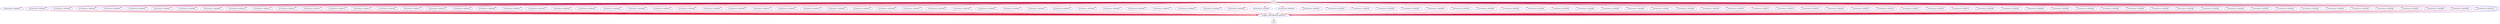 digraph G {

sG1IterDecon_00000001 [size="1.398469937050024",color="#2000DF"];
sG1IterDecon_00000002 [size="0.6344581842112658",color="#0E00F1"];
sG1IterDecon_00000003 [size="0.445326641533295",color="#0A00F5"];
sG1IterDecon_00000004 [size="1.7083778602890038",color="#2700D8"];
sG1IterDecon_00000005 [size="0.445326641533295",color="#0A00F5"];
sG1IterDecon_00000006 [size="0.863733481135479",color="#1300EC"];
sG1IterDecon_00000007 [size="1.617802828765728",color="#2500DA"];
sG1IterDecon_00000008 [size="0.7006191953986461",color="#1000EF"];
sG1IterDecon_00000009 [size="1.5621366393160874",color="#2300DC"];
sG1IterDecon_00000010 [size="1.4009366378567607",color="#2000DF"];
sG1IterDecon_00000011 [size="0.445326641533295",color="#0A00F5"];
sG1IterDecon_00000012 [size="0.445326641533295",color="#0A00F5"];
sG1IterDecon_00000013 [size="0.445326641533295",color="#0A00F5"];
sG1IterDecon_00000014 [size="1.6521141867145366",color="#2500DA"];
sG1IterDecon_00000015 [size="0.445326641533295",color="#0A00F5"];
sG1IterDecon_00000016 [size="0.6652619770704096",color="#0F00F0"];
sG1IterDecon_00000017 [size="0.445326641533295",color="#0A00F5"];
sG1IterDecon_00000018 [size="0.445326641533295",color="#0A00F5"];
sG1IterDecon_00000019 [size="1.1954364733036495",color="#1B00E4"];
sG1IterDecon_00000020 [size="0.9925107577855641",color="#1600E9"];
sG1IterDecon_00000021 [size="0.445326641533295",color="#0A00F5"];
sG1IterDecon_00000022 [size="0.445326641533295",color="#0A00F5"];
sG1IterDecon_00000023 [size="1.2401118509418092",color="#1C00E3"];
sG1IterDecon_00000024 [size="1.6724127115954888",color="#2600D9"];
sG1IterDecon_00000025 [size="1.188452992667899",color="#1B00E4"];
sG1IterDecon_00000026 [size="0.445326641533295",color="#0A00F5"];
sG1IterDecon_00000027 [size="1.5824777308513172",color="#2400DB"];
sG1IterDecon_00000028 [size="1.743094297246774",color="#2700D8"];
sG1IterDecon_00000029 [size="0.445326641533295",color="#0A00F5"];
sG1IterDecon_00000030 [size="1.1102114245114616",color="#1900E6"];
sG1IterDecon_00000031 [size="0.7352483565785809",color="#1000EF"];
sG1IterDecon_00000032 [size="1.6646833866600788",color="#2600D9"];
sG1IterDecon_00000033 [size="0.445326641533295",color="#0A00F5"];
sG1IterDecon_00000034 [size="0.445326641533295",color="#0A00F5"];
sG1IterDecon_00000035 [size="1.537297234656418",color="#2300DC"];
sG1IterDecon_00000036 [size="1.6595605218373108",color="#2500DA"];
sG1IterDecon_00000037 [size="0.445326641533295",color="#0A00F5"];
sG1IterDecon_00000038 [size="1.735365469031891",color="#2700D8"];
sG1IterDecon_00000039 [size="1.791759469228055",color="#2900D6"];
sG1IterDecon_00000040 [size="1.4745341499692988",color="#2100DE"];
sG1IterDecon_00000041 [size="1.112515193837101",color="#1900E6"];
sG1IterDecon_00000042 [size="1.3922764327974382",color="#1F00E0"];
sG1IterDecon_00000043 [size="0.445326641533295",color="#0A00F5"];
sG1IterDecon_00000044 [size="1.0511712140679732",color="#1800E7"];
sG1IterDecon_00000045 [size="0.445326641533295",color="#0A00F5"];
sG1IterDecon_00000046 [size="0.445326641533295",color="#0A00F5"];
sG1IterDecon_00000047 [size="1.0159550549871004",color="#1700E8"];
sG1IterDecon_00000048 [size="0.8402732454502392",color="#1300EC"];
sG1IterDecon_00000049 [size="0.4712528486461674",color="#0A00F5"];
sG1IterDecon_00000050 [size="1.2680737297324596",color="#1D00E2"];
sG1IterDecon_00000051 [size="0.4643627493556498",color="#0A00F5"];
sG1IterDecon_00000052 [size="1.6996441803202493",color="#2600D9"];
sG1IterDecon_00000053 [size="0.445326641533295",color="#0A00F5"];
sG1IterDecon_00000054 [size="0.445326641533295",color="#0A00F5"];
sG1IterDecon_00000055 [size="1.2814892467537642",color="#1D00E2"];
sG1IterDecon_00000056 [size="0.445326641533295",color="#0A00F5"];
sG1IterDecon_00000057 [size="0.6886370250820593",color="#0F00F0"];
sG1IterDecon_00000058 [size="1.5047438413194347",color="#2200DD"];
sG1IterDecon_00000059 [size="0.445326641533295",color="#0A00F5"];
sG1IterDecon_00000060 [size="1.686584121610754",color="#2600D9"];
sG1IterDecon_00000061 [size="1.0892351268555127",color="#1800E7"];
sG1IterDecon_00000062 [size="0.445326641533295",color="#0A00F5"];
sG1IterDecon_00000063 [size="1.7512846366623367",color="#2800D7"];
sG1IterDecon_00000064 [size="1.3118401751949431",color="#1E00E1"];
sG1IterDecon_00000065 [size="1.706564623164823",color="#2700D8"];
sG1IterDecon_00000066 [size="1.0515206811342592",color="#1800E7"];
sG1IterDecon_00000067 [size="1.5479879501178777",color="#2300DC"];
sG1IterDecon_00000068 [size="1.546924007044858",color="#2300DC"];
sG1IterDecon_00000069 [size="0.458689869345462",color="#0A00F5"];
sG1IterDecon_00000070 [size="1.1508884332334808",color="#1A00E5"];
sG1IterDecon_00000071 [size="0.445326641533295",color="#0A00F5"];
sG1IterDecon_00000072 [size="1.0647107369924282",color="#1800E7"];
sG1IterDecon_00000073 [size="1.0570956084651761",color="#1800E7"];
sG1IterDecon_00000074 [size="1.1483543805629237",color="#1A00E5"];
sG1IterDecon_00000075 [size="0.445326641533295",color="#0A00F5"];
sG1IterDecon_00000076 [size="1.5971628815584877",color="#2400DB"];
sG1IterDecon_00000077 [size="0.445326641533295",color="#0A00F5"];
sG1IterDecon_00000078 [size="1.08417524087034",color="#1800E7"];
sG1IterDecon_00000079 [size="0.7217346374118577",color="#1000EF"];
sG1IterDecon_00000080 [size="0.445326641533295",color="#0A00F5"];
sG1IterDecon_00000081 [size="1.6118350370338217",color="#2400DB"];
sG1IterDecon_00000082 [size="0.445326641533295",color="#0A00F5"];
sG1IterDecon_00000083 [size="0.445326641533295",color="#0A00F5"];
sG1IterDecon_00000084 [size="1.2258321386788296",color="#1C00E3"];
sG1IterDecon_00000085 [size="1.4845547302874103",color="#2100DE"];
sG1IterDecon_00000086 [size="1.4327007339340463",color="#2000DF"];
sG1IterDecon_00000087 [size="1.6488509147909354",color="#2500DA"];
sG1IterDecon_00000088 [size="0.445326641533295",color="#0A00F5"];
sG1IterDecon_00000089 [size="0.445326641533295",color="#0A00F5"];
sG1IterDecon_00000090 [size="1.854421230352766",color="#2A00D5"];
sG1IterDecon_00000091 [size="0.8064758658669485",color="#1200ED"];
sG1IterDecon_00000092 [size="0.445326641533295",color="#0A00F5"];
sG1IterDecon_00000093 [size="1.0966102859974365",color="#1900E6"];
sG1IterDecon_00000094 [size="1.807796846925679",color="#2900D6"];
sG1IterDecon_00000095 [size="1.6438393391514328",color="#2500DA"];
sG1IterDecon_00000096 [size="1.6910178994265233",color="#2600D9"];
sG1IterDecon_00000097 [size="1.8313006438485877",color="#2900D6"];
sG1IterDecon_00000098 [size="0.445326641533295",color="#0A00F5"];
sG1IterDecon_00000099 [size="0.8193392057977047",color="#1200ED"];
sG1IterDecon_00000100 [size="0.445326641533295",color="#0A00F5"];
wrapper_siftSTFByMisfit_00000101 [size="0.126632650933366",color="#0200FD"];
sG1IterDecon_00000001 -> wrapper_siftSTFByMisfit_00000101 [size="9.347751727799142",color="#D60029"];
root -> sG1IterDecon_00000001 [size="7.379008127628304",color="#A80057"];
sG1IterDecon_00000002 -> wrapper_siftSTFByMisfit_00000101 [size="9.234447447319416",color="#D3002C"];
root -> sG1IterDecon_00000002 [size="7.379008127628304",color="#A80057"];
sG1IterDecon_00000003 -> wrapper_siftSTFByMisfit_00000101 [size="9.673004633835156",color="#DD0022"];
root -> sG1IterDecon_00000003 [size="7.379008127628304",color="#A80057"];
sG1IterDecon_00000004 -> wrapper_siftSTFByMisfit_00000101 [size="8.938006576471201",color="#CC0033"];
root -> sG1IterDecon_00000004 [size="7.379008127628304",color="#A80057"];
sG1IterDecon_00000005 -> wrapper_siftSTFByMisfit_00000101 [size="7.558516743045645",color="#AD0052"];
root -> sG1IterDecon_00000005 [size="7.79934339821592",color="#B2004D"];
sG1IterDecon_00000006 -> wrapper_siftSTFByMisfit_00000101 [size="9.306922469822426",color="#D5002A"];
root -> sG1IterDecon_00000006 [size="8.148156439921625",color="#BA0045"];
sG1IterDecon_00000007 -> wrapper_siftSTFByMisfit_00000101 [size="9.318925682389624",color="#D5002A"];
root -> sG1IterDecon_00000007 [size="9.209640126861789",color="#D2002D"];
sG1IterDecon_00000008 -> wrapper_siftSTFByMisfit_00000101 [size="9.673508190212637",color="#DD0022"];
root -> sG1IterDecon_00000008 [size="9.38412559774785",color="#D60029"];
sG1IterDecon_00000009 -> wrapper_siftSTFByMisfit_00000101 [size="8.662677858158219",color="#C60039"];
root -> sG1IterDecon_00000009 [size="7.855932199718614",color="#B3004C"];
sG1IterDecon_00000010 -> wrapper_siftSTFByMisfit_00000101 [size="9.33326571881348",color="#D5002A"];
root -> sG1IterDecon_00000010 [size="8.119100837637486",color="#B90046"];
sG1IterDecon_00000011 -> wrapper_siftSTFByMisfit_00000101 [size="9.694431800539537",color="#DD0022"];
root -> sG1IterDecon_00000011 [size="8.464846711044029",color="#C1003E"];
sG1IterDecon_00000012 -> wrapper_siftSTFByMisfit_00000101 [size="9.718241724224926",color="#DE0021"];
root -> sG1IterDecon_00000012 [size="9.491526390684262",color="#D90026"];
sG1IterDecon_00000013 -> wrapper_siftSTFByMisfit_00000101 [size="9.626415659196363",color="#DC0023"];
root -> sG1IterDecon_00000013 [size="8.509564164251746",color="#C2003D"];
sG1IterDecon_00000014 -> wrapper_siftSTFByMisfit_00000101 [size="8.815666824946216",color="#C90036"];
root -> sG1IterDecon_00000014 [size="8.977146484808472",color="#CD0032"];
sG1IterDecon_00000015 -> wrapper_siftSTFByMisfit_00000101 [size="9.551160286590816",color="#DA0025"];
root -> sG1IterDecon_00000015 [size="9.500319803476646",color="#D90026"];
sG1IterDecon_00000016 -> wrapper_siftSTFByMisfit_00000101 [size="9.191565216649849",color="#D2002D"];
root -> sG1IterDecon_00000016 [size="7.379008127628304",color="#A80057"];
sG1IterDecon_00000017 -> wrapper_siftSTFByMisfit_00000101 [size="9.109193189971226",color="#D0002F"];
root -> sG1IterDecon_00000017 [size="9.598862759354034",color="#DB0024"];
sG1IterDecon_00000018 -> wrapper_siftSTFByMisfit_00000101 [size="9.468928284223587",color="#D80027"];
root -> sG1IterDecon_00000018 [size="7.379008127628304",color="#A80057"];
sG1IterDecon_00000019 -> wrapper_siftSTFByMisfit_00000101 [size="9.730264478727433",color="#DE0021"];
root -> sG1IterDecon_00000019 [size="8.711278615130434",color="#C70038"];
sG1IterDecon_00000020 -> wrapper_siftSTFByMisfit_00000101 [size="9.80598497117489",color="#E0001F"];
root -> sG1IterDecon_00000020 [size="7.379008127628304",color="#A80057"];
sG1IterDecon_00000021 -> wrapper_siftSTFByMisfit_00000101 [size="9.244645175668174",color="#D3002C"];
root -> sG1IterDecon_00000021 [size="8.033334015880062",color="#B70048"];
sG1IterDecon_00000022 -> wrapper_siftSTFByMisfit_00000101 [size="9.69424690639091",color="#DD0022"];
root -> sG1IterDecon_00000022 [size="7.778211474512493",color="#B2004D"];
sG1IterDecon_00000023 -> wrapper_siftSTFByMisfit_00000101 [size="8.941414628006845",color="#CC0033"];
root -> sG1IterDecon_00000023 [size="8.586346050104554",color="#C4003B"];
sG1IterDecon_00000024 -> wrapper_siftSTFByMisfit_00000101 [size="8.888894669371593",color="#CB0034"];
root -> sG1IterDecon_00000024 [size="9.579901925737992",color="#DB0024"];
sG1IterDecon_00000025 -> wrapper_siftSTFByMisfit_00000101 [size="8.580167990577626",color="#C4003B"];
root -> sG1IterDecon_00000025 [size="8.988570876215118",color="#CD0032"];
sG1IterDecon_00000026 -> wrapper_siftSTFByMisfit_00000101 [size="9.713355573650196",color="#DE0021"];
root -> sG1IterDecon_00000026 [size="9.321971188147367",color="#D5002A"];
sG1IterDecon_00000027 -> wrapper_siftSTFByMisfit_00000101 [size="9.412382853382338",color="#D70028"];
root -> sG1IterDecon_00000027 [size="9.624368710744834",color="#DC0023"];
sG1IterDecon_00000028 -> wrapper_siftSTFByMisfit_00000101 [size="9.758288355043923",color="#DF0020"];
root -> sG1IterDecon_00000028 [size="9.170663554823284",color="#D1002E"];
sG1IterDecon_00000029 -> wrapper_siftSTFByMisfit_00000101 [size="9.442721128642875",color="#D80027"];
root -> sG1IterDecon_00000029 [size="9.541153770388567",color="#DA0025"];
sG1IterDecon_00000030 -> wrapper_siftSTFByMisfit_00000101 [size="9.634758073001034",color="#DC0023"];
root -> sG1IterDecon_00000030 [size="8.799963219506997",color="#C90036"];
sG1IterDecon_00000031 -> wrapper_siftSTFByMisfit_00000101 [size="9.723283751713176",color="#DE0021"];
root -> sG1IterDecon_00000031 [size="7.379008127628304",color="#A80057"];
sG1IterDecon_00000032 -> wrapper_siftSTFByMisfit_00000101 [size="9.735364715141987",color="#DE0021"];
root -> sG1IterDecon_00000032 [size="8.236950048061455",color="#BC0043"];
sG1IterDecon_00000033 -> wrapper_siftSTFByMisfit_00000101 [size="8.152774052744075",color="#BA0045"];
root -> sG1IterDecon_00000033 [size="8.793308627496552",color="#C90036"];
sG1IterDecon_00000034 -> wrapper_siftSTFByMisfit_00000101 [size="7.554858521040676",color="#AC0053"];
root -> sG1IterDecon_00000034 [size="7.970049304976135",color="#B60049"];
sG1IterDecon_00000035 -> wrapper_siftSTFByMisfit_00000101 [size="9.683837890476173",color="#DD0022"];
root -> sG1IterDecon_00000035 [size="7.66105638236183",color="#AF0050"];
sG1IterDecon_00000036 -> wrapper_siftSTFByMisfit_00000101 [size="9.157466882369114",color="#D1002E"];
root -> sG1IterDecon_00000036 [size="7.379008127628304",color="#A80057"];
sG1IterDecon_00000037 -> wrapper_siftSTFByMisfit_00000101 [size="9.593559871137028",color="#DB0024"];
root -> sG1IterDecon_00000037 [size="8.721928343047091",color="#C70038"];
sG1IterDecon_00000038 -> wrapper_siftSTFByMisfit_00000101 [size="9.074864232413733",color="#CF0030"];
root -> sG1IterDecon_00000038 [size="9.022201929860664",color="#CE0031"];
sG1IterDecon_00000039 -> wrapper_siftSTFByMisfit_00000101 [size="9.130539301772627",color="#D1002E"];
root -> sG1IterDecon_00000039 [size="9.293117798433752",color="#D4002B"];
sG1IterDecon_00000040 -> wrapper_siftSTFByMisfit_00000101 [size="9.515174503245529",color="#D90026"];
root -> sG1IterDecon_00000040 [size="9.367856809851165",color="#D60029"];
sG1IterDecon_00000041 -> wrapper_siftSTFByMisfit_00000101 [size="7.846198815497425",color="#B3004C"];
root -> sG1IterDecon_00000041 [size="7.379008127628304",color="#A80057"];
sG1IterDecon_00000042 -> wrapper_siftSTFByMisfit_00000101 [size="9.62258246436337",color="#DC0023"];
root -> sG1IterDecon_00000042 [size="9.384797753713336",color="#D60029"];
sG1IterDecon_00000043 -> wrapper_siftSTFByMisfit_00000101 [size="9.792779430551706",color="#E0001F"];
root -> sG1IterDecon_00000043 [size="9.50159106930499",color="#D90026"];
sG1IterDecon_00000044 -> wrapper_siftSTFByMisfit_00000101 [size="9.389323027504624",color="#D60029"];
root -> sG1IterDecon_00000044 [size="7.379008127628304",color="#A80057"];
sG1IterDecon_00000045 -> wrapper_siftSTFByMisfit_00000101 [size="9.792779430551706",color="#E0001F"];
root -> sG1IterDecon_00000045 [size="9.297251743965479",color="#D4002B"];
sG1IterDecon_00000046 -> wrapper_siftSTFByMisfit_00000101 [size="9.677527538712344",color="#DD0022"];
root -> sG1IterDecon_00000046 [size="9.212338374638856",color="#D2002D"];
sG1IterDecon_00000047 -> wrapper_siftSTFByMisfit_00000101 [size="9.704548689918736",color="#DE0021"];
root -> sG1IterDecon_00000047 [size="9.320449594656212",color="#D5002A"];
sG1IterDecon_00000048 -> wrapper_siftSTFByMisfit_00000101 [size="8.304247465078474",color="#BE0041"];
root -> sG1IterDecon_00000048 [size="9.136478523377727",color="#D1002E"];
sG1IterDecon_00000049 -> wrapper_siftSTFByMisfit_00000101 [size="9.79540110267107",color="#E0001F"];
root -> sG1IterDecon_00000049 [size="8.910450756416656",color="#CC0033"];
sG1IterDecon_00000050 -> wrapper_siftSTFByMisfit_00000101 [size="9.796347676978224",color="#E0001F"];
root -> sG1IterDecon_00000050 [size="8.499436469826978",color="#C2003D"];
sG1IterDecon_00000051 -> wrapper_siftSTFByMisfit_00000101 [size="9.779510372716418",color="#DF0020"];
root -> sG1IterDecon_00000051 [size="8.380456667842767",color="#BF0040"];
sG1IterDecon_00000052 -> wrapper_siftSTFByMisfit_00000101 [size="8.768885326134862",color="#C80037"];
root -> sG1IterDecon_00000052 [size="9.227983807148778",color="#D3002C"];
sG1IterDecon_00000053 -> wrapper_siftSTFByMisfit_00000101 [size="9.710024155323328",color="#DE0021"];
root -> sG1IterDecon_00000053 [size="9.422058905620926",color="#D70028"];
sG1IterDecon_00000054 -> wrapper_siftSTFByMisfit_00000101 [size="9.125326997649227",color="#D0002F"];
root -> sG1IterDecon_00000054 [size="7.379008127628304",color="#A80057"];
sG1IterDecon_00000055 -> wrapper_siftSTFByMisfit_00000101 [size="9.133675287040697",color="#D1002E"];
root -> sG1IterDecon_00000055 [size="7.379008127628304",color="#A80057"];
sG1IterDecon_00000056 -> wrapper_siftSTFByMisfit_00000101 [size="9.356602878954435",color="#D60029"];
root -> sG1IterDecon_00000056 [size="8.015987811027237",color="#B70048"];
sG1IterDecon_00000057 -> wrapper_siftSTFByMisfit_00000101 [size="9.772923182515012",color="#DF0020"];
root -> sG1IterDecon_00000057 [size="7.379008127628304",color="#A80057"];
sG1IterDecon_00000058 -> wrapper_siftSTFByMisfit_00000101 [size="8.16223106548118",color="#BA0045"];
root -> sG1IterDecon_00000058 [size="9.3729692954244",color="#D60029"];
sG1IterDecon_00000059 -> wrapper_siftSTFByMisfit_00000101 [size="9.666561963748133",color="#DD0022"];
root -> sG1IterDecon_00000059 [size="9.634430944207512",color="#DC0023"];
sG1IterDecon_00000060 -> wrapper_siftSTFByMisfit_00000101 [size="9.798349234412823",color="#E0001F"];
root -> sG1IterDecon_00000060 [size="8.733916174927524",color="#C70038"];
sG1IterDecon_00000061 -> wrapper_siftSTFByMisfit_00000101 [size="9.48288342558516",color="#D90026"];
root -> sG1IterDecon_00000061 [size="8.509161019718974",color="#C2003D"];
sG1IterDecon_00000062 -> wrapper_siftSTFByMisfit_00000101 [size="8.080237416216702",color="#B80047"];
root -> sG1IterDecon_00000062 [size="7.379008127628304",color="#A80057"];
sG1IterDecon_00000063 -> wrapper_siftSTFByMisfit_00000101 [size="9.598998361767967",color="#DB0024"];
root -> sG1IterDecon_00000063 [size="9.323222529032856",color="#D5002A"];
sG1IterDecon_00000064 -> wrapper_siftSTFByMisfit_00000101 [size="9.07165285220229",color="#CF0030"];
root -> sG1IterDecon_00000064 [size="9.635085094816304",color="#DC0023"];
sG1IterDecon_00000065 -> wrapper_siftSTFByMisfit_00000101 [size="9.74384682996523",color="#DF0020"];
root -> sG1IterDecon_00000065 [size="7.379008127628304",color="#A80057"];
sG1IterDecon_00000066 -> wrapper_siftSTFByMisfit_00000101 [size="7.557994958530806",color="#AD0052"];
root -> sG1IterDecon_00000066 [size="8.874308038583354",color="#CB0034"];
sG1IterDecon_00000067 -> wrapper_siftSTFByMisfit_00000101 [size="9.071537969095724",color="#CF0030"];
root -> sG1IterDecon_00000067 [size="7.379008127628304",color="#A80057"];
sG1IterDecon_00000068 -> wrapper_siftSTFByMisfit_00000101 [size="9.559094025166905",color="#DA0025"];
root -> sG1IterDecon_00000068 [size="7.379008127628304",color="#A80057"];
sG1IterDecon_00000069 -> wrapper_siftSTFByMisfit_00000101 [size="9.72549660510262",color="#DE0021"];
root -> sG1IterDecon_00000069 [size="9.550092936718967",color="#DA0025"];
sG1IterDecon_00000070 -> wrapper_siftSTFByMisfit_00000101 [size="8.292298107063221",color="#BD0042"];
root -> sG1IterDecon_00000070 [size="7.379008127628304",color="#A80057"];
sG1IterDecon_00000071 -> wrapper_siftSTFByMisfit_00000101 [size="8.399760094524142",color="#C0003F"];
root -> sG1IterDecon_00000071 [size="9.669156655581341",color="#DD0022"];
sG1IterDecon_00000072 -> wrapper_siftSTFByMisfit_00000101 [size="9.63161321028986",color="#DC0023"];
root -> sG1IterDecon_00000072 [size="9.105757331783742",color="#D0002F"];
sG1IterDecon_00000073 -> wrapper_siftSTFByMisfit_00000101 [size="9.672563813902956",color="#DD0022"];
root -> sG1IterDecon_00000073 [size="8.139440521874608",color="#BA0045"];
sG1IterDecon_00000074 -> wrapper_siftSTFByMisfit_00000101 [size="9.475470039957452",color="#D80027"];
root -> sG1IterDecon_00000074 [size="7.379008127628304",color="#A80057"];
sG1IterDecon_00000075 -> wrapper_siftSTFByMisfit_00000101 [size="9.643809676493944",color="#DC0023"];
root -> sG1IterDecon_00000075 [size="7.379008127628304",color="#A80057"];
sG1IterDecon_00000076 -> wrapper_siftSTFByMisfit_00000101 [size="8.45765547870004",color="#C1003E"];
root -> sG1IterDecon_00000076 [size="9.230142999272362",color="#D3002C"];
sG1IterDecon_00000077 -> wrapper_siftSTFByMisfit_00000101 [size="8.448485993406447",color="#C1003E"];
root -> sG1IterDecon_00000077 [size="9.4949928598676",color="#D90026"];
sG1IterDecon_00000078 -> wrapper_siftSTFByMisfit_00000101 [size="9.763305521936266",color="#DF0020"];
root -> sG1IterDecon_00000078 [size="9.138414632404594",color="#D1002E"];
sG1IterDecon_00000079 -> wrapper_siftSTFByMisfit_00000101 [size="8.299534570332597",color="#BE0041"];
root -> sG1IterDecon_00000079 [size="9.323043861889268",color="#D5002A"];
sG1IterDecon_00000080 -> wrapper_siftSTFByMisfit_00000101 [size="9.366489054466115",color="#D60029"];
root -> sG1IterDecon_00000080 [size="8.855378246041125",color="#CA0035"];
sG1IterDecon_00000081 -> wrapper_siftSTFByMisfit_00000101 [size="9.499046919474152",color="#D90026"];
root -> sG1IterDecon_00000081 [size="7.379008127628304",color="#A80057"];
sG1IterDecon_00000082 -> wrapper_siftSTFByMisfit_00000101 [size="9.524201756211266",color="#DA0025"];
root -> sG1IterDecon_00000082 [size="7.379008127628304",color="#A80057"];
sG1IterDecon_00000083 -> wrapper_siftSTFByMisfit_00000101 [size="9.280332743796217",color="#D4002B"];
root -> sG1IterDecon_00000083 [size="8.974871170971337",color="#CD0032"];
sG1IterDecon_00000084 -> wrapper_siftSTFByMisfit_00000101 [size="9.536040511615484",color="#DA0025"];
root -> sG1IterDecon_00000084 [size="9.349580439067687",color="#D60029"];
sG1IterDecon_00000085 -> wrapper_siftSTFByMisfit_00000101 [size="9.807251944655302",color="#E0001F"];
root -> sG1IterDecon_00000085 [size="9.22808205345234",color="#D3002C"];
sG1IterDecon_00000086 -> wrapper_siftSTFByMisfit_00000101 [size="9.576302060306647",color="#DB0024"];
root -> sG1IterDecon_00000086 [size="8.945462952177666",color="#CC0033"];
sG1IterDecon_00000087 -> wrapper_siftSTFByMisfit_00000101 [size="9.26321741157695",color="#D4002B"];
root -> sG1IterDecon_00000087 [size="8.67965211911394",color="#C60039"];
sG1IterDecon_00000088 -> wrapper_siftSTFByMisfit_00000101 [size="9.504203303503045",color="#D90026"];
root -> sG1IterDecon_00000088 [size="9.567105311865157",color="#DB0024"];
sG1IterDecon_00000089 -> wrapper_siftSTFByMisfit_00000101 [size="9.478457288933123",color="#D90026"];
root -> sG1IterDecon_00000089 [size="9.44549154241467",color="#D80027"];
sG1IterDecon_00000090 -> wrapper_siftSTFByMisfit_00000101 [size="9.75533551151227",color="#DF0020"];
root -> sG1IterDecon_00000090 [size="7.379008127628304",color="#A80057"];
sG1IterDecon_00000091 -> wrapper_siftSTFByMisfit_00000101 [size="9.561208488881128",color="#DA0025"];
root -> sG1IterDecon_00000091 [size="9.358760377094455",color="#D60029"];
sG1IterDecon_00000092 -> wrapper_siftSTFByMisfit_00000101 [size="8.55256033525353",color="#C3003C"];
root -> sG1IterDecon_00000092 [size="7.379008127628304",color="#A80057"];
sG1IterDecon_00000093 -> wrapper_siftSTFByMisfit_00000101 [size="9.623773649733524",color="#DC0023"];
root -> sG1IterDecon_00000093 [size="9.45743479744618",color="#D80027"];
sG1IterDecon_00000094 -> wrapper_siftSTFByMisfit_00000101 [size="8.748463629942055",color="#C80037"];
root -> sG1IterDecon_00000094 [size="9.297068375486006",color="#D4002B"];
sG1IterDecon_00000095 -> wrapper_siftSTFByMisfit_00000101 [size="9.424079843215099",color="#D70028"];
root -> sG1IterDecon_00000095 [size="7.379008127628304",color="#A80057"];
sG1IterDecon_00000096 -> wrapper_siftSTFByMisfit_00000101 [size="9.154193211353181",color="#D1002E"];
root -> sG1IterDecon_00000096 [size="9.464051924856811",color="#D80027"];
sG1IterDecon_00000097 -> wrapper_siftSTFByMisfit_00000101 [size="9.64439293693626",color="#DC0023"];
root -> sG1IterDecon_00000097 [size="8.422442854870427",color="#C0003F"];
sG1IterDecon_00000098 -> wrapper_siftSTFByMisfit_00000101 [size="8.837681215593197",color="#CA0035"];
root -> sG1IterDecon_00000098 [size="8.657824321155983",color="#C60039"];
sG1IterDecon_00000099 -> wrapper_siftSTFByMisfit_00000101 [size="7.908754738783246",color="#B5004A"];
root -> sG1IterDecon_00000099 [size="7.379008127628304",color="#A80057"];
sG1IterDecon_00000100 -> wrapper_siftSTFByMisfit_00000101 [size="8.86177531100083",color="#CA0035"];
root -> sG1IterDecon_00000100 [size="7.379008127628304",color="#A80057"];
wrapper_siftSTFByMisfit_00000101 -> end [size="11.137650028025122",color="#FF0000"];
root -> wrapper_siftSTFByMisfit_00000101 [size="0.0",color="#0000FF"];
root -> wrapper_siftSTFByMisfit_00000101 [size="7.234898420314831",color="#A5005A"];
  root [label="root",size="0.0"];

  end [label="end",size="0.0"];

}

